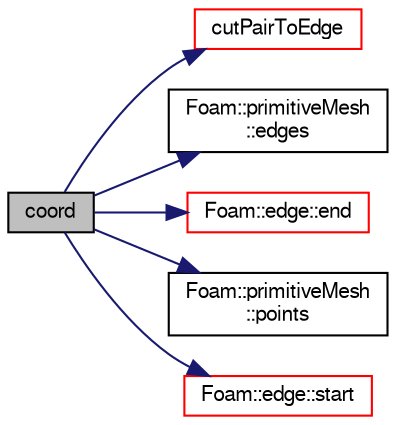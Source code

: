 digraph "coord"
{
  bgcolor="transparent";
  edge [fontname="FreeSans",fontsize="10",labelfontname="FreeSans",labelfontsize="10"];
  node [fontname="FreeSans",fontsize="10",shape=record];
  rankdir="LR";
  Node1180 [label="coord",height=0.2,width=0.4,color="black", fillcolor="grey75", style="filled", fontcolor="black"];
  Node1180 -> Node1181 [color="midnightblue",fontsize="10",style="solid",fontname="FreeSans"];
  Node1181 [label="cutPairToEdge",height=0.2,width=0.4,color="red",URL="$a21494.html#ad0994c975f433de197a2062ceb944a63",tooltip="Find mesh edge (or -1) between two cuts. "];
  Node1180 -> Node1185 [color="midnightblue",fontsize="10",style="solid",fontname="FreeSans"];
  Node1185 [label="Foam::primitiveMesh\l::edges",height=0.2,width=0.4,color="black",URL="$a27530.html#a21d764179912ddda5c6f95193c289846",tooltip="Return mesh edges. Uses calcEdges. "];
  Node1180 -> Node1186 [color="midnightblue",fontsize="10",style="solid",fontname="FreeSans"];
  Node1186 [label="Foam::edge::end",height=0.2,width=0.4,color="red",URL="$a27210.html#a5ac1c619caccdf5bcf8c3d58a409849f",tooltip="Return end vertex label. "];
  Node1180 -> Node1188 [color="midnightblue",fontsize="10",style="solid",fontname="FreeSans"];
  Node1188 [label="Foam::primitiveMesh\l::points",height=0.2,width=0.4,color="black",URL="$a27530.html#ad0e408ab3f867b58e419eb1cd8c2dbb6",tooltip="Return mesh points. "];
  Node1180 -> Node1189 [color="midnightblue",fontsize="10",style="solid",fontname="FreeSans"];
  Node1189 [label="Foam::edge::start",height=0.2,width=0.4,color="red",URL="$a27210.html#afe56bdd2031bbf8321e35e2330c0b990",tooltip="Return start vertex label. "];
}
